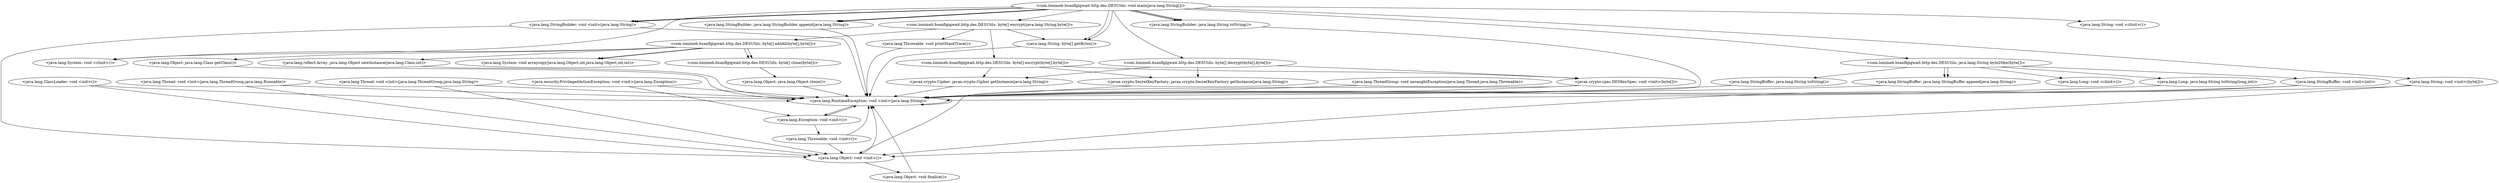 digraph CallGraph {
"<com.lonimeb.bsanflgigwait.http.des.DESUtils: void main(java.lang.String[])>" -> "<java.lang.System: void <clinit>()>";
"<com.lonimeb.bsanflgigwait.http.des.DESUtils: void main(java.lang.String[])>" -> "<java.lang.String: void <init>(byte[])>";
"<com.lonimeb.bsanflgigwait.http.des.DESUtils: void main(java.lang.String[])>" -> "<java.lang.StringBuilder: void <init>(java.lang.String)>";
"<com.lonimeb.bsanflgigwait.http.des.DESUtils: void main(java.lang.String[])>" -> "<com.lonimeb.bsanflgigwait.http.des.DESUtils: java.lang.String byte2Hex(byte[])>";
"<com.lonimeb.bsanflgigwait.http.des.DESUtils: void main(java.lang.String[])>" -> "<java.lang.StringBuilder: void <init>(java.lang.String)>";
"<com.lonimeb.bsanflgigwait.http.des.DESUtils: void main(java.lang.String[])>" -> "<java.lang.StringBuilder: void <init>(java.lang.String)>";
"<com.lonimeb.bsanflgigwait.http.des.DESUtils: void main(java.lang.String[])>" -> "<com.lonimeb.bsanflgigwait.http.des.DESUtils: byte[] decrypt(byte[],byte[])>";
"<com.lonimeb.bsanflgigwait.http.des.DESUtils: void main(java.lang.String[])>" -> "<com.lonimeb.bsanflgigwait.http.des.DESUtils: byte[] encrypt(java.lang.String,byte[])>";
"<com.lonimeb.bsanflgigwait.http.des.DESUtils: void main(java.lang.String[])>" -> "<java.lang.String: void <clinit>()>";
"<java.lang.ThreadGroup: void uncaughtException(java.lang.Thread,java.lang.Throwable)>" -> "<java.lang.RuntimeException: void <init>(java.lang.String)>";
"<java.lang.ClassLoader: void <init>()>" -> "<java.lang.Object: void <init>()>";
"<java.lang.ClassLoader: void <init>()>" -> "<java.lang.RuntimeException: void <init>(java.lang.String)>";
"<java.security.PrivilegedActionException: void <init>(java.lang.Exception)>" -> "<java.lang.Exception: void <init>()>";
"<java.security.PrivilegedActionException: void <init>(java.lang.Exception)>" -> "<java.lang.RuntimeException: void <init>(java.lang.String)>";
"<java.lang.Thread: void <init>(java.lang.ThreadGroup,java.lang.Runnable)>" -> "<java.lang.Object: void <init>()>";
"<java.lang.Thread: void <init>(java.lang.ThreadGroup,java.lang.Runnable)>" -> "<java.lang.RuntimeException: void <init>(java.lang.String)>";
"<java.lang.Thread: void <init>(java.lang.ThreadGroup,java.lang.String)>" -> "<java.lang.Object: void <init>()>";
"<java.lang.Thread: void <init>(java.lang.ThreadGroup,java.lang.String)>" -> "<java.lang.RuntimeException: void <init>(java.lang.String)>";
"<java.lang.String: void <init>(byte[])>" -> "<java.lang.Object: void <init>()>";
"<java.lang.String: void <init>(byte[])>" -> "<java.lang.RuntimeException: void <init>(java.lang.String)>";
"<java.lang.StringBuilder: void <init>(java.lang.String)>" -> "<java.lang.Object: void <init>()>";
"<java.lang.StringBuilder: void <init>(java.lang.String)>" -> "<java.lang.RuntimeException: void <init>(java.lang.String)>";
"<com.lonimeb.bsanflgigwait.http.des.DESUtils: java.lang.String byte2Hex(byte[])>" -> "<java.lang.Long: void <clinit>()>";
"<com.lonimeb.bsanflgigwait.http.des.DESUtils: java.lang.String byte2Hex(byte[])>" -> "<java.lang.Long: java.lang.String toString(long,int)>";
"<com.lonimeb.bsanflgigwait.http.des.DESUtils: java.lang.String byte2Hex(byte[])>" -> "<java.lang.StringBuffer: void <init>(int)>";
"<com.lonimeb.bsanflgigwait.http.des.DESUtils: byte[] decrypt(byte[],byte[])>" -> "<javax.crypto.spec.DESKeySpec: void <init>(byte[])>";
"<com.lonimeb.bsanflgigwait.http.des.DESUtils: byte[] decrypt(byte[],byte[])>" -> "<javax.crypto.Cipher: javax.crypto.Cipher getInstance(java.lang.String)>";
"<com.lonimeb.bsanflgigwait.http.des.DESUtils: byte[] decrypt(byte[],byte[])>" -> "<javax.crypto.SecretKeyFactory: javax.crypto.SecretKeyFactory getInstance(java.lang.String)>";
"<com.lonimeb.bsanflgigwait.http.des.DESUtils: byte[] encrypt(java.lang.String,byte[])>" -> "<com.lonimeb.bsanflgigwait.http.des.DESUtils: byte[] addAll(byte[],byte[])>";
"<com.lonimeb.bsanflgigwait.http.des.DESUtils: byte[] encrypt(java.lang.String,byte[])>" -> "<com.lonimeb.bsanflgigwait.http.des.DESUtils: byte[] encrypt(byte[],byte[])>";
"<java.lang.RuntimeException: void <init>(java.lang.String)>" -> "<java.lang.Exception: void <init>()>";
"<java.lang.RuntimeException: void <init>(java.lang.String)>" -> "<java.lang.RuntimeException: void <init>(java.lang.String)>";
"<java.lang.Object: void <init>()>" -> "<java.lang.Object: void finalize()>";
"<java.lang.Object: void <init>()>" -> "<java.lang.RuntimeException: void <init>(java.lang.String)>";
"<java.lang.Exception: void <init>()>" -> "<java.lang.Throwable: void <init>()>";
"<java.lang.Exception: void <init>()>" -> "<java.lang.RuntimeException: void <init>(java.lang.String)>";
"<java.lang.Long: java.lang.String toString(long,int)>" -> "<java.lang.RuntimeException: void <init>(java.lang.String)>";
"<java.lang.StringBuffer: void <init>(int)>" -> "<java.lang.Object: void <init>()>";
"<java.lang.StringBuffer: void <init>(int)>" -> "<java.lang.RuntimeException: void <init>(java.lang.String)>";
"<javax.crypto.spec.DESKeySpec: void <init>(byte[])>" -> "<java.lang.Object: void <init>()>";
"<javax.crypto.spec.DESKeySpec: void <init>(byte[])>" -> "<java.lang.RuntimeException: void <init>(java.lang.String)>";
"<javax.crypto.Cipher: javax.crypto.Cipher getInstance(java.lang.String)>" -> "<java.lang.RuntimeException: void <init>(java.lang.String)>";
"<javax.crypto.SecretKeyFactory: javax.crypto.SecretKeyFactory getInstance(java.lang.String)>" -> "<java.lang.RuntimeException: void <init>(java.lang.String)>";
"<com.lonimeb.bsanflgigwait.http.des.DESUtils: byte[] addAll(byte[],byte[])>" -> "<java.lang.System: void <clinit>()>";
"<com.lonimeb.bsanflgigwait.http.des.DESUtils: byte[] addAll(byte[],byte[])>" -> "<java.lang.System: void arraycopy(java.lang.Object,int,java.lang.Object,int,int)>";
"<com.lonimeb.bsanflgigwait.http.des.DESUtils: byte[] addAll(byte[],byte[])>" -> "<java.lang.System: void arraycopy(java.lang.Object,int,java.lang.Object,int,int)>";
"<com.lonimeb.bsanflgigwait.http.des.DESUtils: byte[] addAll(byte[],byte[])>" -> "<java.lang.reflect.Array: java.lang.Object newInstance(java.lang.Class,int)>";
"<com.lonimeb.bsanflgigwait.http.des.DESUtils: byte[] addAll(byte[],byte[])>" -> "<com.lonimeb.bsanflgigwait.http.des.DESUtils: byte[] clone(byte[])>";
"<com.lonimeb.bsanflgigwait.http.des.DESUtils: byte[] addAll(byte[],byte[])>" -> "<com.lonimeb.bsanflgigwait.http.des.DESUtils: byte[] clone(byte[])>";
"<com.lonimeb.bsanflgigwait.http.des.DESUtils: byte[] encrypt(byte[],byte[])>" -> "<javax.crypto.SecretKeyFactory: javax.crypto.SecretKeyFactory getInstance(java.lang.String)>";
"<com.lonimeb.bsanflgigwait.http.des.DESUtils: byte[] encrypt(byte[],byte[])>" -> "<javax.crypto.Cipher: javax.crypto.Cipher getInstance(java.lang.String)>";
"<com.lonimeb.bsanflgigwait.http.des.DESUtils: byte[] encrypt(byte[],byte[])>" -> "<javax.crypto.spec.DESKeySpec: void <init>(byte[])>";
"<java.lang.Object: void finalize()>" -> "<java.lang.RuntimeException: void <init>(java.lang.String)>";
"<java.lang.Throwable: void <init>()>" -> "<java.lang.Object: void <init>()>";
"<java.lang.Throwable: void <init>()>" -> "<java.lang.RuntimeException: void <init>(java.lang.String)>";
"<java.lang.reflect.Array: java.lang.Object newInstance(java.lang.Class,int)>" -> "<java.lang.RuntimeException: void <init>(java.lang.String)>";
"<com.lonimeb.bsanflgigwait.http.des.DESUtils: byte[] clone(byte[])>" -> "<java.lang.Object: java.lang.Object clone()>";
"<java.lang.Object: java.lang.Object clone()>" -> "<java.lang.RuntimeException: void <init>(java.lang.String)>";
"<com.lonimeb.bsanflgigwait.http.des.DESUtils: byte[] addAll(byte[],byte[])>" -> "<java.lang.Object: java.lang.Class getClass()>";
"<java.lang.Object: java.lang.Class getClass()>" -> "<java.lang.RuntimeException: void <init>(java.lang.String)>";
"<com.lonimeb.bsanflgigwait.http.des.DESUtils: java.lang.String byte2Hex(byte[])>" -> "<java.lang.StringBuffer: java.lang.String toString()>";
"<com.lonimeb.bsanflgigwait.http.des.DESUtils: java.lang.String byte2Hex(byte[])>" -> "<java.lang.StringBuffer: java.lang.StringBuffer append(java.lang.String)>";
"<com.lonimeb.bsanflgigwait.http.des.DESUtils: java.lang.String byte2Hex(byte[])>" -> "<java.lang.StringBuffer: java.lang.StringBuffer append(java.lang.String)>";
"<java.lang.StringBuffer: java.lang.String toString()>" -> "<java.lang.RuntimeException: void <init>(java.lang.String)>";
"<java.lang.StringBuffer: java.lang.StringBuffer append(java.lang.String)>" -> "<java.lang.RuntimeException: void <init>(java.lang.String)>";
"<com.lonimeb.bsanflgigwait.http.des.DESUtils: byte[] encrypt(java.lang.String,byte[])>" -> "<java.lang.Throwable: void printStackTrace()>";
"<java.lang.Throwable: void printStackTrace()>" -> "<java.lang.RuntimeException: void <init>(java.lang.String)>";
"<com.lonimeb.bsanflgigwait.http.des.DESUtils: void main(java.lang.String[])>" -> "<java.lang.StringBuilder: java.lang.StringBuilder append(java.lang.String)>";
"<com.lonimeb.bsanflgigwait.http.des.DESUtils: void main(java.lang.String[])>" -> "<java.lang.StringBuilder: java.lang.String toString()>";
"<com.lonimeb.bsanflgigwait.http.des.DESUtils: void main(java.lang.String[])>" -> "<java.lang.StringBuilder: java.lang.StringBuilder append(java.lang.String)>";
"<com.lonimeb.bsanflgigwait.http.des.DESUtils: void main(java.lang.String[])>" -> "<java.lang.StringBuilder: java.lang.String toString()>";
"<com.lonimeb.bsanflgigwait.http.des.DESUtils: void main(java.lang.String[])>" -> "<java.lang.StringBuilder: java.lang.StringBuilder append(java.lang.String)>";
"<com.lonimeb.bsanflgigwait.http.des.DESUtils: void main(java.lang.String[])>" -> "<java.lang.StringBuilder: java.lang.String toString()>";
"<java.lang.StringBuilder: java.lang.StringBuilder append(java.lang.String)>" -> "<java.lang.RuntimeException: void <init>(java.lang.String)>";
"<java.lang.StringBuilder: java.lang.String toString()>" -> "<java.lang.RuntimeException: void <init>(java.lang.String)>";
"<com.lonimeb.bsanflgigwait.http.des.DESUtils: byte[] encrypt(java.lang.String,byte[])>" -> "<java.lang.String: byte[] getBytes()>";
"<java.lang.String: byte[] getBytes()>" -> "<java.lang.RuntimeException: void <init>(java.lang.String)>";
"<com.lonimeb.bsanflgigwait.http.des.DESUtils: void main(java.lang.String[])>" -> "<java.lang.String: byte[] getBytes()>";
"<com.lonimeb.bsanflgigwait.http.des.DESUtils: void main(java.lang.String[])>" -> "<java.lang.String: byte[] getBytes()>";
}
